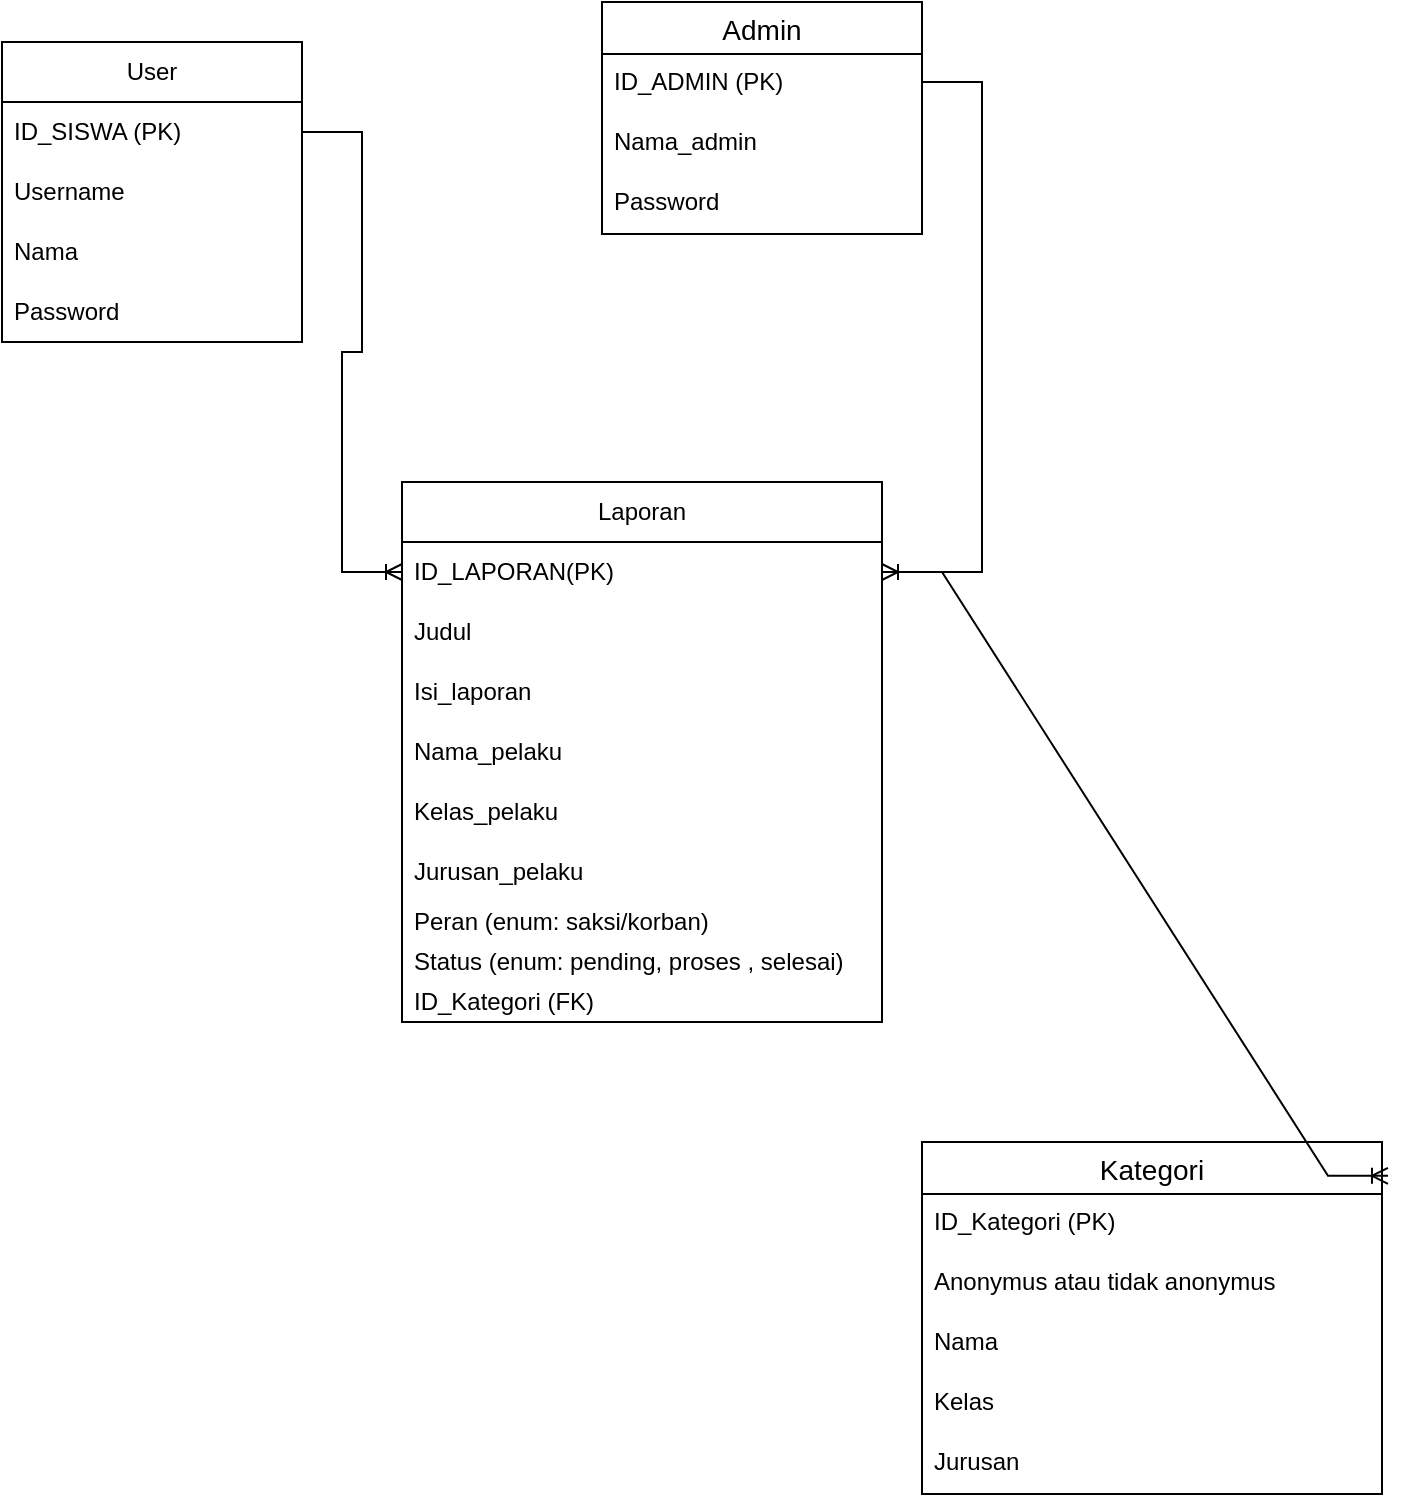 <mxfile version="26.2.14">
  <diagram name="Page-1" id="rb5apFXQ5YieU2KoCyxA">
    <mxGraphModel dx="1426" dy="823" grid="1" gridSize="10" guides="1" tooltips="1" connect="1" arrows="1" fold="1" page="1" pageScale="1" pageWidth="850" pageHeight="1100" math="0" shadow="0">
      <root>
        <mxCell id="0" />
        <mxCell id="1" parent="0" />
        <mxCell id="KjhTKcGqS4ddzqNYgISi-3" value="User" style="swimlane;fontStyle=0;childLayout=stackLayout;horizontal=1;startSize=30;horizontalStack=0;resizeParent=1;resizeParentMax=0;resizeLast=0;collapsible=1;marginBottom=0;whiteSpace=wrap;html=1;" parent="1" vertex="1">
          <mxGeometry x="100" y="260" width="150" height="150" as="geometry" />
        </mxCell>
        <mxCell id="KjhTKcGqS4ddzqNYgISi-4" value="ID_SISWA (PK)" style="text;strokeColor=none;fillColor=none;align=left;verticalAlign=middle;spacingLeft=4;spacingRight=4;overflow=hidden;points=[[0,0.5],[1,0.5]];portConstraint=eastwest;rotatable=0;whiteSpace=wrap;html=1;" parent="KjhTKcGqS4ddzqNYgISi-3" vertex="1">
          <mxGeometry y="30" width="150" height="30" as="geometry" />
        </mxCell>
        <mxCell id="SXe1snq6_S4BW5SzHkmH-20" value="Username" style="text;strokeColor=none;fillColor=none;align=left;verticalAlign=middle;spacingLeft=4;spacingRight=4;overflow=hidden;points=[[0,0.5],[1,0.5]];portConstraint=eastwest;rotatable=0;whiteSpace=wrap;html=1;" parent="KjhTKcGqS4ddzqNYgISi-3" vertex="1">
          <mxGeometry y="60" width="150" height="30" as="geometry" />
        </mxCell>
        <mxCell id="KjhTKcGqS4ddzqNYgISi-5" value="Nama" style="text;strokeColor=none;fillColor=none;align=left;verticalAlign=middle;spacingLeft=4;spacingRight=4;overflow=hidden;points=[[0,0.5],[1,0.5]];portConstraint=eastwest;rotatable=0;whiteSpace=wrap;html=1;" parent="KjhTKcGqS4ddzqNYgISi-3" vertex="1">
          <mxGeometry y="90" width="150" height="30" as="geometry" />
        </mxCell>
        <mxCell id="SXe1snq6_S4BW5SzHkmH-7" value="Password" style="text;strokeColor=none;fillColor=none;align=left;verticalAlign=middle;spacingLeft=4;spacingRight=4;overflow=hidden;points=[[0,0.5],[1,0.5]];portConstraint=eastwest;rotatable=0;whiteSpace=wrap;html=1;" parent="KjhTKcGqS4ddzqNYgISi-3" vertex="1">
          <mxGeometry y="120" width="150" height="30" as="geometry" />
        </mxCell>
        <mxCell id="wXxsvhS1gCDLAHb_Y9AA-6" value="Laporan" style="swimlane;fontStyle=0;childLayout=stackLayout;horizontal=1;startSize=30;horizontalStack=0;resizeParent=1;resizeParentMax=0;resizeLast=0;collapsible=1;marginBottom=0;whiteSpace=wrap;html=1;" parent="1" vertex="1">
          <mxGeometry x="300" y="480" width="240" height="270" as="geometry" />
        </mxCell>
        <mxCell id="wXxsvhS1gCDLAHb_Y9AA-7" value="ID_LAPORAN(PK)" style="text;strokeColor=none;fillColor=none;align=left;verticalAlign=middle;spacingLeft=4;spacingRight=4;overflow=hidden;points=[[0,0.5],[1,0.5]];portConstraint=eastwest;rotatable=0;whiteSpace=wrap;html=1;" parent="wXxsvhS1gCDLAHb_Y9AA-6" vertex="1">
          <mxGeometry y="30" width="240" height="30" as="geometry" />
        </mxCell>
        <mxCell id="wXxsvhS1gCDLAHb_Y9AA-8" value="Judul" style="text;strokeColor=none;fillColor=none;align=left;verticalAlign=middle;spacingLeft=4;spacingRight=4;overflow=hidden;points=[[0,0.5],[1,0.5]];portConstraint=eastwest;rotatable=0;whiteSpace=wrap;html=1;" parent="wXxsvhS1gCDLAHb_Y9AA-6" vertex="1">
          <mxGeometry y="60" width="240" height="30" as="geometry" />
        </mxCell>
        <mxCell id="wXxsvhS1gCDLAHb_Y9AA-9" value="Isi_laporan" style="text;strokeColor=none;fillColor=none;align=left;verticalAlign=middle;spacingLeft=4;spacingRight=4;overflow=hidden;points=[[0,0.5],[1,0.5]];portConstraint=eastwest;rotatable=0;whiteSpace=wrap;html=1;" parent="wXxsvhS1gCDLAHb_Y9AA-6" vertex="1">
          <mxGeometry y="90" width="240" height="30" as="geometry" />
        </mxCell>
        <mxCell id="SXe1snq6_S4BW5SzHkmH-23" value="Nama_pelaku" style="text;strokeColor=none;fillColor=none;align=left;verticalAlign=middle;spacingLeft=4;spacingRight=4;overflow=hidden;points=[[0,0.5],[1,0.5]];portConstraint=eastwest;rotatable=0;whiteSpace=wrap;html=1;" parent="wXxsvhS1gCDLAHb_Y9AA-6" vertex="1">
          <mxGeometry y="120" width="240" height="30" as="geometry" />
        </mxCell>
        <mxCell id="SXe1snq6_S4BW5SzHkmH-22" value="Kelas_pelaku" style="text;strokeColor=none;fillColor=none;align=left;verticalAlign=middle;spacingLeft=4;spacingRight=4;overflow=hidden;points=[[0,0.5],[1,0.5]];portConstraint=eastwest;rotatable=0;whiteSpace=wrap;html=1;" parent="wXxsvhS1gCDLAHb_Y9AA-6" vertex="1">
          <mxGeometry y="150" width="240" height="30" as="geometry" />
        </mxCell>
        <mxCell id="SXe1snq6_S4BW5SzHkmH-21" value="Jurusan_pelaku" style="text;strokeColor=none;fillColor=none;align=left;verticalAlign=middle;spacingLeft=4;spacingRight=4;overflow=hidden;points=[[0,0.5],[1,0.5]];portConstraint=eastwest;rotatable=0;whiteSpace=wrap;html=1;" parent="wXxsvhS1gCDLAHb_Y9AA-6" vertex="1">
          <mxGeometry y="180" width="240" height="30" as="geometry" />
        </mxCell>
        <mxCell id="wXxsvhS1gCDLAHb_Y9AA-12" value="Peran (enum: saksi/korban)" style="text;strokeColor=none;fillColor=none;align=left;verticalAlign=middle;spacingLeft=4;spacingRight=4;overflow=hidden;points=[[0,0.5],[1,0.5]];portConstraint=eastwest;rotatable=0;whiteSpace=wrap;html=1;" parent="wXxsvhS1gCDLAHb_Y9AA-6" vertex="1">
          <mxGeometry y="210" width="240" height="20" as="geometry" />
        </mxCell>
        <mxCell id="SXe1snq6_S4BW5SzHkmH-19" value="Status (enum: pending, proses , selesai)" style="text;strokeColor=none;fillColor=none;align=left;verticalAlign=middle;spacingLeft=4;spacingRight=4;overflow=hidden;points=[[0,0.5],[1,0.5]];portConstraint=eastwest;rotatable=0;whiteSpace=wrap;html=1;" parent="wXxsvhS1gCDLAHb_Y9AA-6" vertex="1">
          <mxGeometry y="230" width="240" height="20" as="geometry" />
        </mxCell>
        <mxCell id="SXe1snq6_S4BW5SzHkmH-8" style="text;strokeColor=none;fillColor=none;align=left;verticalAlign=middle;spacingLeft=4;spacingRight=4;overflow=hidden;points=[[0,0.5],[1,0.5]];portConstraint=eastwest;rotatable=0;whiteSpace=wrap;html=1;" parent="wXxsvhS1gCDLAHb_Y9AA-6" vertex="1">
          <mxGeometry y="250" width="240" as="geometry" />
        </mxCell>
        <mxCell id="wXxsvhS1gCDLAHb_Y9AA-11" value="ID_Kategori (FK)" style="text;strokeColor=none;fillColor=none;align=left;verticalAlign=middle;spacingLeft=4;spacingRight=4;overflow=hidden;points=[[0,0.5],[1,0.5]];portConstraint=eastwest;rotatable=0;whiteSpace=wrap;html=1;" parent="wXxsvhS1gCDLAHb_Y9AA-6" vertex="1">
          <mxGeometry y="250" width="240" height="20" as="geometry" />
        </mxCell>
        <mxCell id="wXxsvhS1gCDLAHb_Y9AA-47" style="text;strokeColor=none;fillColor=none;align=left;verticalAlign=middle;spacingLeft=4;spacingRight=4;overflow=hidden;points=[[0,0.5],[1,0.5]];portConstraint=eastwest;rotatable=0;whiteSpace=wrap;html=1;" parent="wXxsvhS1gCDLAHb_Y9AA-6" vertex="1">
          <mxGeometry y="270" width="240" as="geometry" />
        </mxCell>
        <mxCell id="wXxsvhS1gCDLAHb_Y9AA-48" style="text;strokeColor=none;fillColor=none;align=left;verticalAlign=middle;spacingLeft=4;spacingRight=4;overflow=hidden;points=[[0,0.5],[1,0.5]];portConstraint=eastwest;rotatable=0;whiteSpace=wrap;html=1;" parent="wXxsvhS1gCDLAHb_Y9AA-6" vertex="1">
          <mxGeometry y="270" width="240" as="geometry" />
        </mxCell>
        <mxCell id="wXxsvhS1gCDLAHb_Y9AA-49" style="text;strokeColor=none;fillColor=none;align=left;verticalAlign=middle;spacingLeft=4;spacingRight=4;overflow=hidden;points=[[0,0.5],[1,0.5]];portConstraint=eastwest;rotatable=0;whiteSpace=wrap;html=1;" parent="wXxsvhS1gCDLAHb_Y9AA-6" vertex="1">
          <mxGeometry y="270" width="240" as="geometry" />
        </mxCell>
        <mxCell id="wXxsvhS1gCDLAHb_Y9AA-50" style="text;strokeColor=none;fillColor=none;align=left;verticalAlign=middle;spacingLeft=4;spacingRight=4;overflow=hidden;points=[[0,0.5],[1,0.5]];portConstraint=eastwest;rotatable=0;whiteSpace=wrap;html=1;" parent="wXxsvhS1gCDLAHb_Y9AA-6" vertex="1">
          <mxGeometry y="270" width="240" as="geometry" />
        </mxCell>
        <mxCell id="wXxsvhS1gCDLAHb_Y9AA-51" style="text;strokeColor=none;fillColor=none;align=left;verticalAlign=middle;spacingLeft=4;spacingRight=4;overflow=hidden;points=[[0,0.5],[1,0.5]];portConstraint=eastwest;rotatable=0;whiteSpace=wrap;html=1;" parent="wXxsvhS1gCDLAHb_Y9AA-6" vertex="1">
          <mxGeometry y="270" width="240" as="geometry" />
        </mxCell>
        <mxCell id="wXxsvhS1gCDLAHb_Y9AA-52" style="text;strokeColor=none;fillColor=none;align=left;verticalAlign=middle;spacingLeft=4;spacingRight=4;overflow=hidden;points=[[0,0.5],[1,0.5]];portConstraint=eastwest;rotatable=0;whiteSpace=wrap;html=1;" parent="wXxsvhS1gCDLAHb_Y9AA-6" vertex="1">
          <mxGeometry y="270" width="240" as="geometry" />
        </mxCell>
        <mxCell id="wXxsvhS1gCDLAHb_Y9AA-53" style="text;strokeColor=none;fillColor=none;align=left;verticalAlign=middle;spacingLeft=4;spacingRight=4;overflow=hidden;points=[[0,0.5],[1,0.5]];portConstraint=eastwest;rotatable=0;whiteSpace=wrap;html=1;" parent="wXxsvhS1gCDLAHb_Y9AA-6" vertex="1">
          <mxGeometry y="270" width="240" as="geometry" />
        </mxCell>
        <mxCell id="wXxsvhS1gCDLAHb_Y9AA-54" style="text;strokeColor=none;fillColor=none;align=left;verticalAlign=middle;spacingLeft=4;spacingRight=4;overflow=hidden;points=[[0,0.5],[1,0.5]];portConstraint=eastwest;rotatable=0;whiteSpace=wrap;html=1;" parent="wXxsvhS1gCDLAHb_Y9AA-6" vertex="1">
          <mxGeometry y="270" width="240" as="geometry" />
        </mxCell>
        <mxCell id="wXxsvhS1gCDLAHb_Y9AA-29" value="Admin" style="swimlane;fontStyle=0;childLayout=stackLayout;horizontal=1;startSize=26;horizontalStack=0;resizeParent=1;resizeParentMax=0;resizeLast=0;collapsible=1;marginBottom=0;align=center;fontSize=14;" parent="1" vertex="1">
          <mxGeometry x="400" y="240" width="160" height="116" as="geometry" />
        </mxCell>
        <mxCell id="wXxsvhS1gCDLAHb_Y9AA-30" value="ID_ADMIN (PK)" style="text;strokeColor=none;fillColor=none;spacingLeft=4;spacingRight=4;overflow=hidden;rotatable=0;points=[[0,0.5],[1,0.5]];portConstraint=eastwest;fontSize=12;whiteSpace=wrap;html=1;" parent="wXxsvhS1gCDLAHb_Y9AA-29" vertex="1">
          <mxGeometry y="26" width="160" height="30" as="geometry" />
        </mxCell>
        <mxCell id="wXxsvhS1gCDLAHb_Y9AA-31" value="Nama_admin" style="text;strokeColor=none;fillColor=none;spacingLeft=4;spacingRight=4;overflow=hidden;rotatable=0;points=[[0,0.5],[1,0.5]];portConstraint=eastwest;fontSize=12;whiteSpace=wrap;html=1;" parent="wXxsvhS1gCDLAHb_Y9AA-29" vertex="1">
          <mxGeometry y="56" width="160" height="30" as="geometry" />
        </mxCell>
        <mxCell id="wXxsvhS1gCDLAHb_Y9AA-32" value="Password" style="text;strokeColor=none;fillColor=none;spacingLeft=4;spacingRight=4;overflow=hidden;rotatable=0;points=[[0,0.5],[1,0.5]];portConstraint=eastwest;fontSize=12;whiteSpace=wrap;html=1;" parent="wXxsvhS1gCDLAHb_Y9AA-29" vertex="1">
          <mxGeometry y="86" width="160" height="30" as="geometry" />
        </mxCell>
        <mxCell id="wXxsvhS1gCDLAHb_Y9AA-5" value="" style="edgeStyle=entityRelationEdgeStyle;fontSize=12;html=1;endArrow=ERoneToMany;rounded=0;exitX=1;exitY=0.5;exitDx=0;exitDy=0;entryX=0;entryY=0.5;entryDx=0;entryDy=0;" parent="1" source="KjhTKcGqS4ddzqNYgISi-4" target="wXxsvhS1gCDLAHb_Y9AA-7" edge="1">
          <mxGeometry width="100" height="100" relative="1" as="geometry">
            <mxPoint x="260" y="315" as="sourcePoint" />
            <mxPoint x="350" y="230" as="targetPoint" />
          </mxGeometry>
        </mxCell>
        <mxCell id="SXe1snq6_S4BW5SzHkmH-3" value="Kategori" style="swimlane;fontStyle=0;childLayout=stackLayout;horizontal=1;startSize=26;horizontalStack=0;resizeParent=1;resizeParentMax=0;resizeLast=0;collapsible=1;marginBottom=0;align=center;fontSize=14;" parent="1" vertex="1">
          <mxGeometry x="560" y="810" width="230" height="176" as="geometry" />
        </mxCell>
        <mxCell id="SXe1snq6_S4BW5SzHkmH-4" value="ID_Kategori (PK)" style="text;strokeColor=none;fillColor=none;spacingLeft=4;spacingRight=4;overflow=hidden;rotatable=0;points=[[0,0.5],[1,0.5]];portConstraint=eastwest;fontSize=12;whiteSpace=wrap;html=1;" parent="SXe1snq6_S4BW5SzHkmH-3" vertex="1">
          <mxGeometry y="26" width="230" height="30" as="geometry" />
        </mxCell>
        <mxCell id="SXe1snq6_S4BW5SzHkmH-5" value="Anonymus atau tidak anonymus" style="text;strokeColor=none;fillColor=none;spacingLeft=4;spacingRight=4;overflow=hidden;rotatable=0;points=[[0,0.5],[1,0.5]];portConstraint=eastwest;fontSize=12;whiteSpace=wrap;html=1;" parent="SXe1snq6_S4BW5SzHkmH-3" vertex="1">
          <mxGeometry y="56" width="230" height="30" as="geometry" />
        </mxCell>
        <mxCell id="bZKseno9ytQS_6grhv9h-1" value="Nama" style="text;strokeColor=none;fillColor=none;spacingLeft=4;spacingRight=4;overflow=hidden;rotatable=0;points=[[0,0.5],[1,0.5]];portConstraint=eastwest;fontSize=12;whiteSpace=wrap;html=1;" vertex="1" parent="SXe1snq6_S4BW5SzHkmH-3">
          <mxGeometry y="86" width="230" height="30" as="geometry" />
        </mxCell>
        <mxCell id="SXe1snq6_S4BW5SzHkmH-9" value="Kelas" style="text;strokeColor=none;fillColor=none;spacingLeft=4;spacingRight=4;overflow=hidden;rotatable=0;points=[[0,0.5],[1,0.5]];portConstraint=eastwest;fontSize=12;whiteSpace=wrap;html=1;" parent="SXe1snq6_S4BW5SzHkmH-3" vertex="1">
          <mxGeometry y="116" width="230" height="30" as="geometry" />
        </mxCell>
        <mxCell id="SXe1snq6_S4BW5SzHkmH-6" value="Jurusan" style="text;strokeColor=none;fillColor=none;spacingLeft=4;spacingRight=4;overflow=hidden;rotatable=0;points=[[0,0.5],[1,0.5]];portConstraint=eastwest;fontSize=12;whiteSpace=wrap;html=1;" parent="SXe1snq6_S4BW5SzHkmH-3" vertex="1">
          <mxGeometry y="146" width="230" height="30" as="geometry" />
        </mxCell>
        <mxCell id="SXe1snq6_S4BW5SzHkmH-16" value="" style="edgeStyle=entityRelationEdgeStyle;fontSize=12;html=1;endArrow=ERoneToMany;rounded=0;entryX=1;entryY=0.5;entryDx=0;entryDy=0;" parent="1" target="wXxsvhS1gCDLAHb_Y9AA-7" edge="1">
          <mxGeometry width="100" height="100" relative="1" as="geometry">
            <mxPoint x="560" y="280" as="sourcePoint" />
            <mxPoint x="580" y="490" as="targetPoint" />
            <Array as="points">
              <mxPoint x="630" y="470" />
              <mxPoint x="700" y="450" />
              <mxPoint x="630" y="450" />
            </Array>
          </mxGeometry>
        </mxCell>
        <mxCell id="SXe1snq6_S4BW5SzHkmH-18" value="" style="edgeStyle=entityRelationEdgeStyle;fontSize=12;html=1;endArrow=ERoneToMany;rounded=0;exitX=1;exitY=0.5;exitDx=0;exitDy=0;entryX=1.013;entryY=0.096;entryDx=0;entryDy=0;entryPerimeter=0;" parent="1" source="wXxsvhS1gCDLAHb_Y9AA-7" target="SXe1snq6_S4BW5SzHkmH-3" edge="1">
          <mxGeometry width="100" height="100" relative="1" as="geometry">
            <mxPoint x="640" y="484" as="sourcePoint" />
            <mxPoint x="730" y="810" as="targetPoint" />
            <Array as="points">
              <mxPoint x="710" y="740" />
            </Array>
          </mxGeometry>
        </mxCell>
      </root>
    </mxGraphModel>
  </diagram>
</mxfile>

